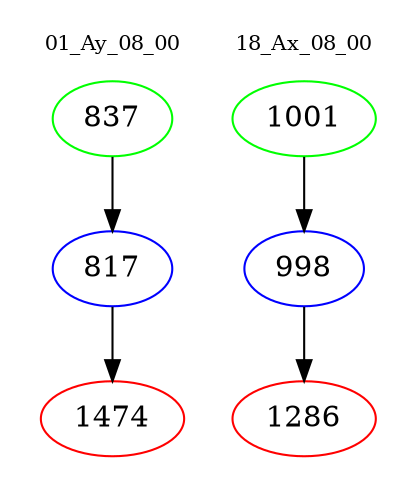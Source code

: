 digraph{
subgraph cluster_0 {
color = white
label = "01_Ay_08_00";
fontsize=10;
T0_837 [label="837", color="green"]
T0_837 -> T0_817 [color="black"]
T0_817 [label="817", color="blue"]
T0_817 -> T0_1474 [color="black"]
T0_1474 [label="1474", color="red"]
}
subgraph cluster_1 {
color = white
label = "18_Ax_08_00";
fontsize=10;
T1_1001 [label="1001", color="green"]
T1_1001 -> T1_998 [color="black"]
T1_998 [label="998", color="blue"]
T1_998 -> T1_1286 [color="black"]
T1_1286 [label="1286", color="red"]
}
}
